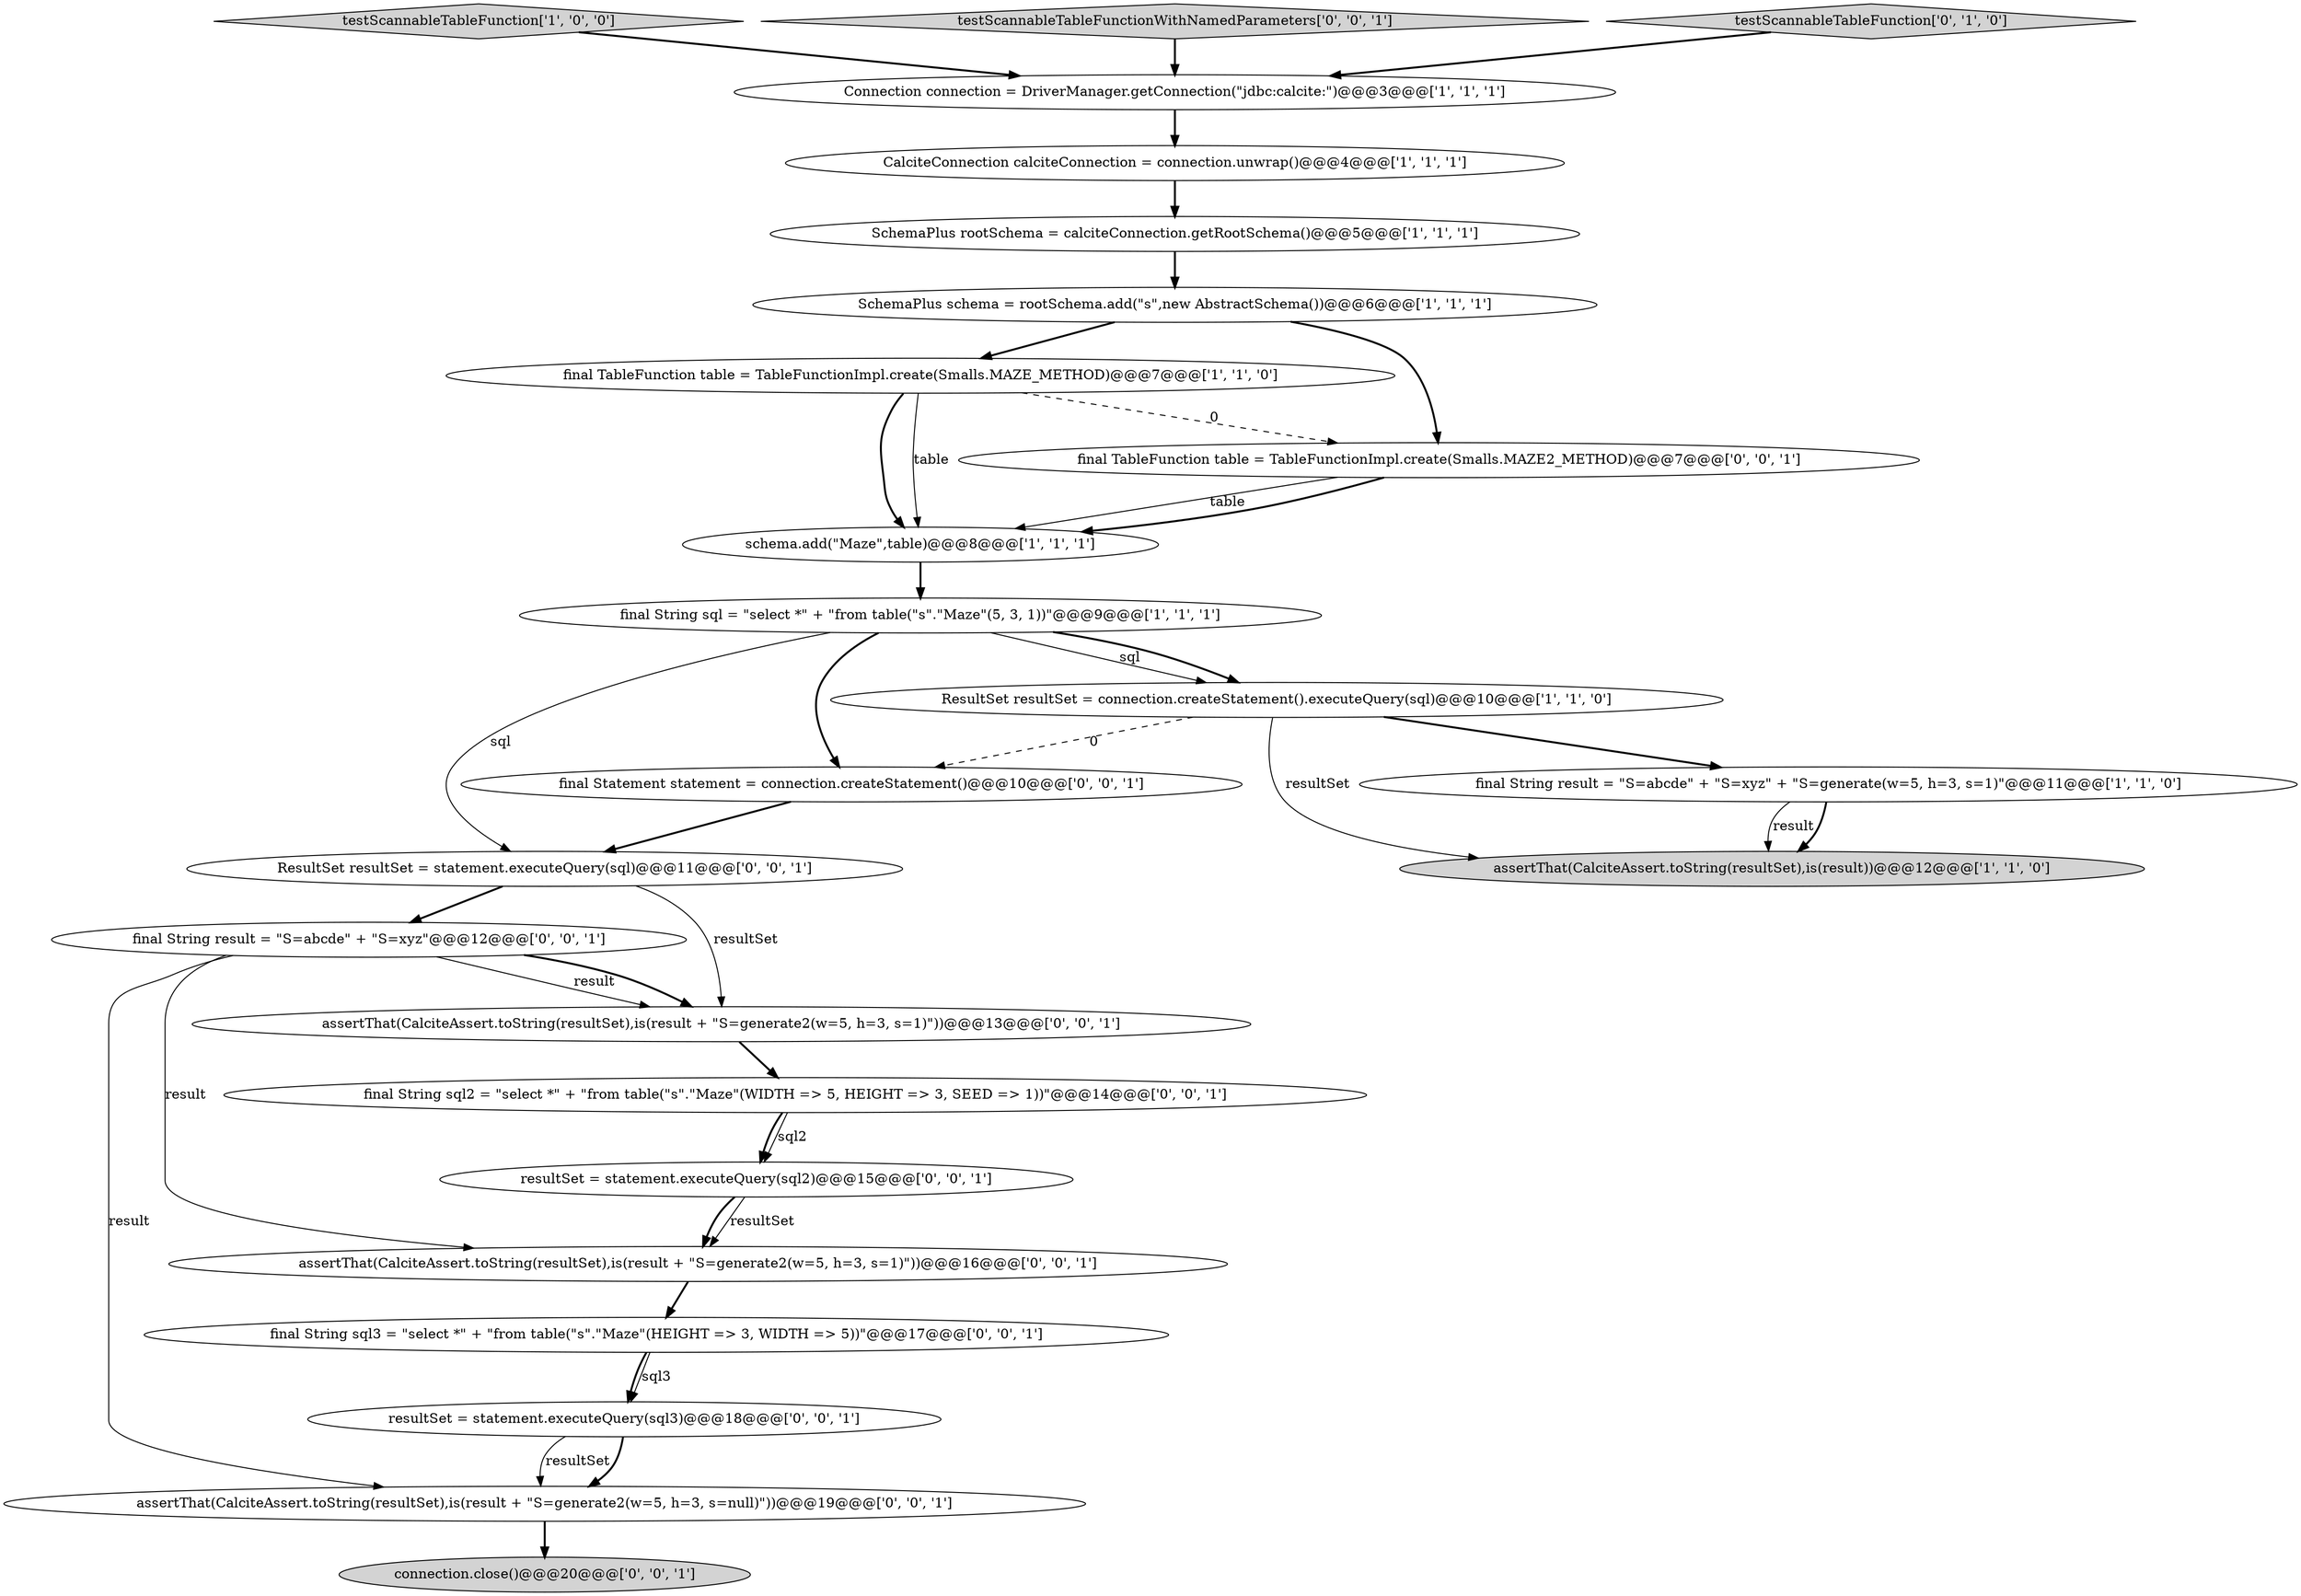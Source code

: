 digraph {
14 [style = filled, label = "assertThat(CalciteAssert.toString(resultSet),is(result + \"S=generate2(w=5, h=3, s=null)\"))@@@19@@@['0', '0', '1']", fillcolor = white, shape = ellipse image = "AAA0AAABBB3BBB"];
1 [style = filled, label = "SchemaPlus schema = rootSchema.add(\"s\",new AbstractSchema())@@@6@@@['1', '1', '1']", fillcolor = white, shape = ellipse image = "AAA0AAABBB1BBB"];
8 [style = filled, label = "assertThat(CalciteAssert.toString(resultSet),is(result))@@@12@@@['1', '1', '0']", fillcolor = lightgray, shape = ellipse image = "AAA0AAABBB1BBB"];
24 [style = filled, label = "ResultSet resultSet = statement.executeQuery(sql)@@@11@@@['0', '0', '1']", fillcolor = white, shape = ellipse image = "AAA0AAABBB3BBB"];
3 [style = filled, label = "SchemaPlus rootSchema = calciteConnection.getRootSchema()@@@5@@@['1', '1', '1']", fillcolor = white, shape = ellipse image = "AAA0AAABBB1BBB"];
10 [style = filled, label = "final String sql = \"select *\" + \"from table(\"s\".\"Maze\"(5, 3, 1))\"@@@9@@@['1', '1', '1']", fillcolor = white, shape = ellipse image = "AAA0AAABBB1BBB"];
20 [style = filled, label = "resultSet = statement.executeQuery(sql2)@@@15@@@['0', '0', '1']", fillcolor = white, shape = ellipse image = "AAA0AAABBB3BBB"];
12 [style = filled, label = "final Statement statement = connection.createStatement()@@@10@@@['0', '0', '1']", fillcolor = white, shape = ellipse image = "AAA0AAABBB3BBB"];
7 [style = filled, label = "testScannableTableFunction['1', '0', '0']", fillcolor = lightgray, shape = diamond image = "AAA0AAABBB1BBB"];
6 [style = filled, label = "final String result = \"S=abcde\" + \"S=xyz\" + \"S=generate(w=5, h=3, s=1)\"@@@11@@@['1', '1', '0']", fillcolor = white, shape = ellipse image = "AAA0AAABBB1BBB"];
9 [style = filled, label = "CalciteConnection calciteConnection = connection.unwrap()@@@4@@@['1', '1', '1']", fillcolor = white, shape = ellipse image = "AAA0AAABBB1BBB"];
22 [style = filled, label = "assertThat(CalciteAssert.toString(resultSet),is(result + \"S=generate2(w=5, h=3, s=1)\"))@@@16@@@['0', '0', '1']", fillcolor = white, shape = ellipse image = "AAA0AAABBB3BBB"];
18 [style = filled, label = "final String result = \"S=abcde\" + \"S=xyz\"@@@12@@@['0', '0', '1']", fillcolor = white, shape = ellipse image = "AAA0AAABBB3BBB"];
4 [style = filled, label = "schema.add(\"Maze\",table)@@@8@@@['1', '1', '1']", fillcolor = white, shape = ellipse image = "AAA0AAABBB1BBB"];
15 [style = filled, label = "testScannableTableFunctionWithNamedParameters['0', '0', '1']", fillcolor = lightgray, shape = diamond image = "AAA0AAABBB3BBB"];
2 [style = filled, label = "ResultSet resultSet = connection.createStatement().executeQuery(sql)@@@10@@@['1', '1', '0']", fillcolor = white, shape = ellipse image = "AAA0AAABBB1BBB"];
5 [style = filled, label = "final TableFunction table = TableFunctionImpl.create(Smalls.MAZE_METHOD)@@@7@@@['1', '1', '0']", fillcolor = white, shape = ellipse image = "AAA0AAABBB1BBB"];
23 [style = filled, label = "connection.close()@@@20@@@['0', '0', '1']", fillcolor = lightgray, shape = ellipse image = "AAA0AAABBB3BBB"];
19 [style = filled, label = "final String sql2 = \"select *\" + \"from table(\"s\".\"Maze\"(WIDTH => 5, HEIGHT => 3, SEED => 1))\"@@@14@@@['0', '0', '1']", fillcolor = white, shape = ellipse image = "AAA0AAABBB3BBB"];
11 [style = filled, label = "testScannableTableFunction['0', '1', '0']", fillcolor = lightgray, shape = diamond image = "AAA0AAABBB2BBB"];
0 [style = filled, label = "Connection connection = DriverManager.getConnection(\"jdbc:calcite:\")@@@3@@@['1', '1', '1']", fillcolor = white, shape = ellipse image = "AAA0AAABBB1BBB"];
16 [style = filled, label = "resultSet = statement.executeQuery(sql3)@@@18@@@['0', '0', '1']", fillcolor = white, shape = ellipse image = "AAA0AAABBB3BBB"];
13 [style = filled, label = "assertThat(CalciteAssert.toString(resultSet),is(result + \"S=generate2(w=5, h=3, s=1)\"))@@@13@@@['0', '0', '1']", fillcolor = white, shape = ellipse image = "AAA0AAABBB3BBB"];
21 [style = filled, label = "final String sql3 = \"select *\" + \"from table(\"s\".\"Maze\"(HEIGHT => 3, WIDTH => 5))\"@@@17@@@['0', '0', '1']", fillcolor = white, shape = ellipse image = "AAA0AAABBB3BBB"];
17 [style = filled, label = "final TableFunction table = TableFunctionImpl.create(Smalls.MAZE2_METHOD)@@@7@@@['0', '0', '1']", fillcolor = white, shape = ellipse image = "AAA0AAABBB3BBB"];
1->5 [style = bold, label=""];
4->10 [style = bold, label=""];
0->9 [style = bold, label=""];
3->1 [style = bold, label=""];
17->4 [style = solid, label="table"];
16->14 [style = solid, label="resultSet"];
2->6 [style = bold, label=""];
18->13 [style = solid, label="result"];
19->20 [style = bold, label=""];
6->8 [style = solid, label="result"];
22->21 [style = bold, label=""];
18->14 [style = solid, label="result"];
7->0 [style = bold, label=""];
10->24 [style = solid, label="sql"];
12->24 [style = bold, label=""];
24->18 [style = bold, label=""];
24->13 [style = solid, label="resultSet"];
1->17 [style = bold, label=""];
20->22 [style = bold, label=""];
2->12 [style = dashed, label="0"];
18->22 [style = solid, label="result"];
13->19 [style = bold, label=""];
11->0 [style = bold, label=""];
10->2 [style = solid, label="sql"];
5->17 [style = dashed, label="0"];
14->23 [style = bold, label=""];
10->12 [style = bold, label=""];
15->0 [style = bold, label=""];
5->4 [style = bold, label=""];
6->8 [style = bold, label=""];
20->22 [style = solid, label="resultSet"];
18->13 [style = bold, label=""];
21->16 [style = bold, label=""];
9->3 [style = bold, label=""];
16->14 [style = bold, label=""];
5->4 [style = solid, label="table"];
19->20 [style = solid, label="sql2"];
10->2 [style = bold, label=""];
2->8 [style = solid, label="resultSet"];
21->16 [style = solid, label="sql3"];
17->4 [style = bold, label=""];
}
